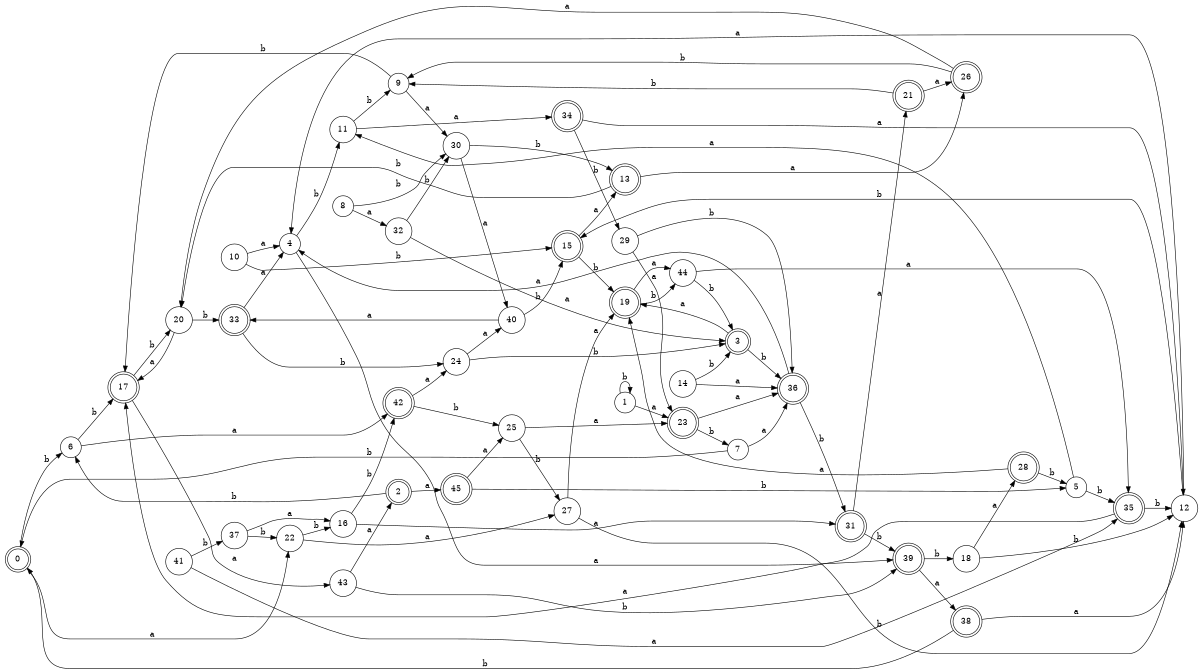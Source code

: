 digraph n37_10 {
__start0 [label="" shape="none"];

rankdir=LR;
size="8,5";

s0 [style="rounded,filled", color="black", fillcolor="white" shape="doublecircle", label="0"];
s1 [style="filled", color="black", fillcolor="white" shape="circle", label="1"];
s2 [style="rounded,filled", color="black", fillcolor="white" shape="doublecircle", label="2"];
s3 [style="rounded,filled", color="black", fillcolor="white" shape="doublecircle", label="3"];
s4 [style="filled", color="black", fillcolor="white" shape="circle", label="4"];
s5 [style="filled", color="black", fillcolor="white" shape="circle", label="5"];
s6 [style="filled", color="black", fillcolor="white" shape="circle", label="6"];
s7 [style="filled", color="black", fillcolor="white" shape="circle", label="7"];
s8 [style="filled", color="black", fillcolor="white" shape="circle", label="8"];
s9 [style="filled", color="black", fillcolor="white" shape="circle", label="9"];
s10 [style="filled", color="black", fillcolor="white" shape="circle", label="10"];
s11 [style="filled", color="black", fillcolor="white" shape="circle", label="11"];
s12 [style="filled", color="black", fillcolor="white" shape="circle", label="12"];
s13 [style="rounded,filled", color="black", fillcolor="white" shape="doublecircle", label="13"];
s14 [style="filled", color="black", fillcolor="white" shape="circle", label="14"];
s15 [style="rounded,filled", color="black", fillcolor="white" shape="doublecircle", label="15"];
s16 [style="filled", color="black", fillcolor="white" shape="circle", label="16"];
s17 [style="rounded,filled", color="black", fillcolor="white" shape="doublecircle", label="17"];
s18 [style="filled", color="black", fillcolor="white" shape="circle", label="18"];
s19 [style="rounded,filled", color="black", fillcolor="white" shape="doublecircle", label="19"];
s20 [style="filled", color="black", fillcolor="white" shape="circle", label="20"];
s21 [style="rounded,filled", color="black", fillcolor="white" shape="doublecircle", label="21"];
s22 [style="filled", color="black", fillcolor="white" shape="circle", label="22"];
s23 [style="rounded,filled", color="black", fillcolor="white" shape="doublecircle", label="23"];
s24 [style="filled", color="black", fillcolor="white" shape="circle", label="24"];
s25 [style="filled", color="black", fillcolor="white" shape="circle", label="25"];
s26 [style="rounded,filled", color="black", fillcolor="white" shape="doublecircle", label="26"];
s27 [style="filled", color="black", fillcolor="white" shape="circle", label="27"];
s28 [style="rounded,filled", color="black", fillcolor="white" shape="doublecircle", label="28"];
s29 [style="filled", color="black", fillcolor="white" shape="circle", label="29"];
s30 [style="filled", color="black", fillcolor="white" shape="circle", label="30"];
s31 [style="rounded,filled", color="black", fillcolor="white" shape="doublecircle", label="31"];
s32 [style="filled", color="black", fillcolor="white" shape="circle", label="32"];
s33 [style="rounded,filled", color="black", fillcolor="white" shape="doublecircle", label="33"];
s34 [style="rounded,filled", color="black", fillcolor="white" shape="doublecircle", label="34"];
s35 [style="rounded,filled", color="black", fillcolor="white" shape="doublecircle", label="35"];
s36 [style="rounded,filled", color="black", fillcolor="white" shape="doublecircle", label="36"];
s37 [style="filled", color="black", fillcolor="white" shape="circle", label="37"];
s38 [style="rounded,filled", color="black", fillcolor="white" shape="doublecircle", label="38"];
s39 [style="rounded,filled", color="black", fillcolor="white" shape="doublecircle", label="39"];
s40 [style="filled", color="black", fillcolor="white" shape="circle", label="40"];
s41 [style="filled", color="black", fillcolor="white" shape="circle", label="41"];
s42 [style="rounded,filled", color="black", fillcolor="white" shape="doublecircle", label="42"];
s43 [style="filled", color="black", fillcolor="white" shape="circle", label="43"];
s44 [style="filled", color="black", fillcolor="white" shape="circle", label="44"];
s45 [style="rounded,filled", color="black", fillcolor="white" shape="doublecircle", label="45"];
s0 -> s22 [label="a"];
s0 -> s6 [label="b"];
s1 -> s23 [label="a"];
s1 -> s1 [label="b"];
s2 -> s45 [label="a"];
s2 -> s6 [label="b"];
s3 -> s19 [label="a"];
s3 -> s36 [label="b"];
s4 -> s39 [label="a"];
s4 -> s11 [label="b"];
s5 -> s11 [label="a"];
s5 -> s35 [label="b"];
s6 -> s42 [label="a"];
s6 -> s17 [label="b"];
s7 -> s36 [label="a"];
s7 -> s0 [label="b"];
s8 -> s32 [label="a"];
s8 -> s30 [label="b"];
s9 -> s30 [label="a"];
s9 -> s17 [label="b"];
s10 -> s4 [label="a"];
s10 -> s15 [label="b"];
s11 -> s34 [label="a"];
s11 -> s9 [label="b"];
s12 -> s4 [label="a"];
s12 -> s15 [label="b"];
s13 -> s26 [label="a"];
s13 -> s20 [label="b"];
s14 -> s36 [label="a"];
s14 -> s3 [label="b"];
s15 -> s13 [label="a"];
s15 -> s19 [label="b"];
s16 -> s31 [label="a"];
s16 -> s42 [label="b"];
s17 -> s43 [label="a"];
s17 -> s20 [label="b"];
s18 -> s28 [label="a"];
s18 -> s12 [label="b"];
s19 -> s44 [label="a"];
s19 -> s44 [label="b"];
s20 -> s17 [label="a"];
s20 -> s33 [label="b"];
s21 -> s26 [label="a"];
s21 -> s9 [label="b"];
s22 -> s27 [label="a"];
s22 -> s16 [label="b"];
s23 -> s36 [label="a"];
s23 -> s7 [label="b"];
s24 -> s40 [label="a"];
s24 -> s3 [label="b"];
s25 -> s23 [label="a"];
s25 -> s27 [label="b"];
s26 -> s20 [label="a"];
s26 -> s9 [label="b"];
s27 -> s19 [label="a"];
s27 -> s12 [label="b"];
s28 -> s19 [label="a"];
s28 -> s5 [label="b"];
s29 -> s23 [label="a"];
s29 -> s36 [label="b"];
s30 -> s40 [label="a"];
s30 -> s13 [label="b"];
s31 -> s21 [label="a"];
s31 -> s39 [label="b"];
s32 -> s3 [label="a"];
s32 -> s30 [label="b"];
s33 -> s4 [label="a"];
s33 -> s24 [label="b"];
s34 -> s12 [label="a"];
s34 -> s29 [label="b"];
s35 -> s17 [label="a"];
s35 -> s12 [label="b"];
s36 -> s4 [label="a"];
s36 -> s31 [label="b"];
s37 -> s16 [label="a"];
s37 -> s22 [label="b"];
s38 -> s12 [label="a"];
s38 -> s0 [label="b"];
s39 -> s38 [label="a"];
s39 -> s18 [label="b"];
s40 -> s33 [label="a"];
s40 -> s15 [label="b"];
s41 -> s35 [label="a"];
s41 -> s37 [label="b"];
s42 -> s24 [label="a"];
s42 -> s25 [label="b"];
s43 -> s2 [label="a"];
s43 -> s39 [label="b"];
s44 -> s35 [label="a"];
s44 -> s3 [label="b"];
s45 -> s25 [label="a"];
s45 -> s5 [label="b"];

}